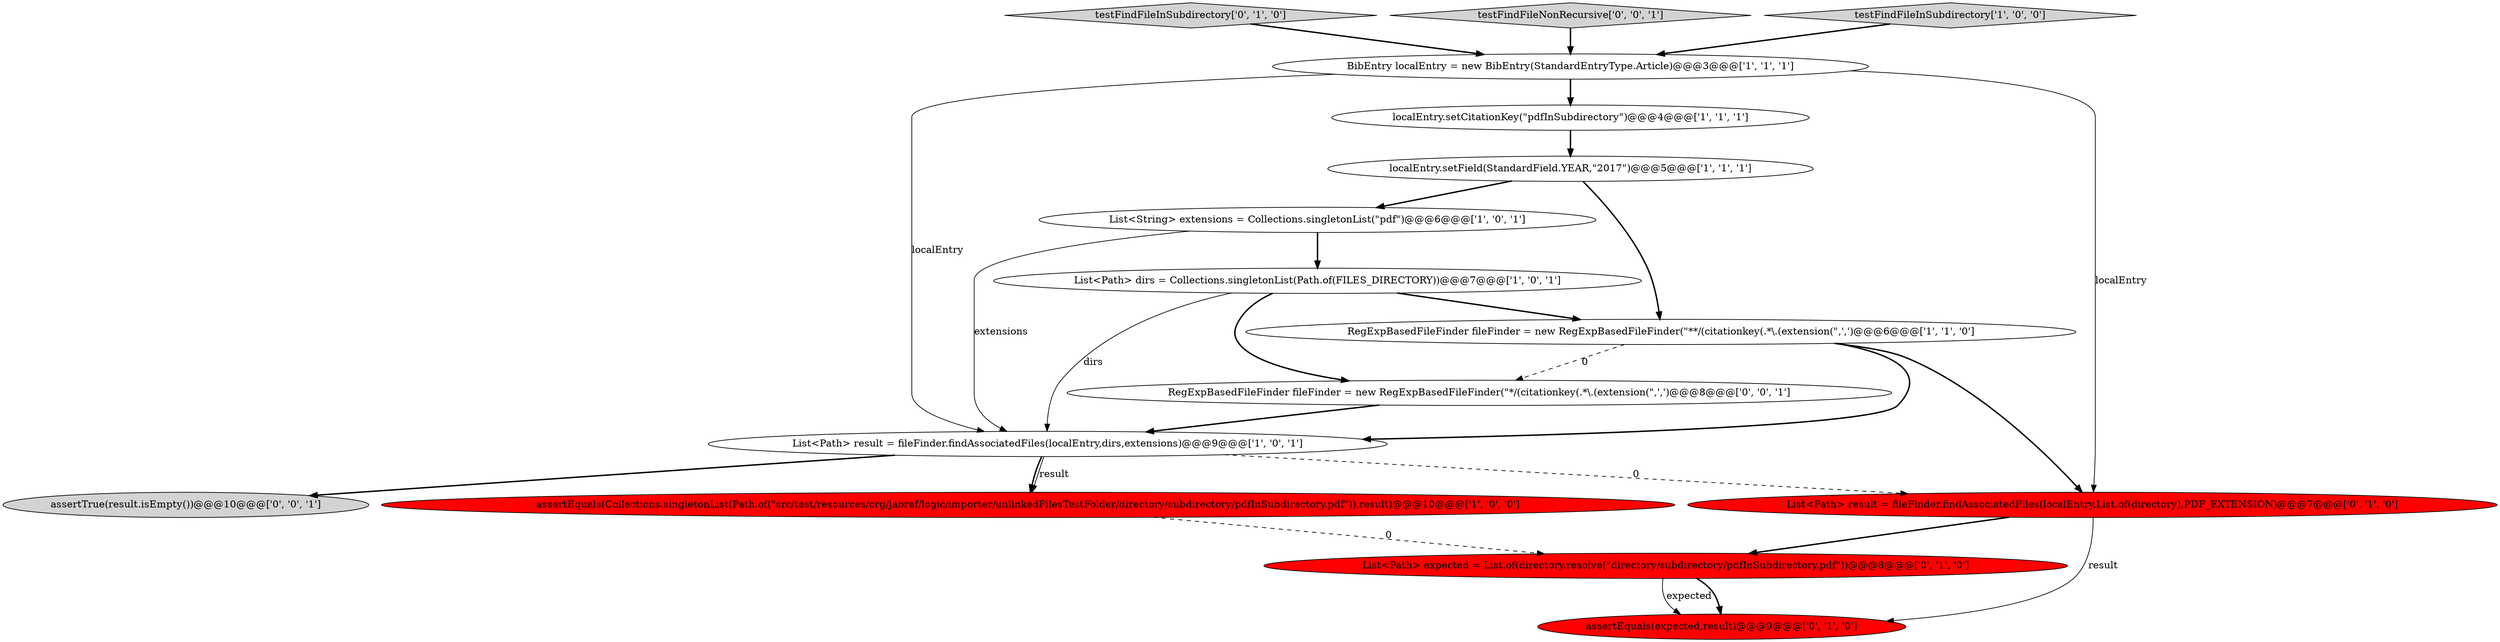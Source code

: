 digraph {
11 [style = filled, label = "testFindFileInSubdirectory['0', '1', '0']", fillcolor = lightgray, shape = diamond image = "AAA0AAABBB2BBB"];
7 [style = filled, label = "List<Path> result = fileFinder.findAssociatedFiles(localEntry,dirs,extensions)@@@9@@@['1', '0', '1']", fillcolor = white, shape = ellipse image = "AAA0AAABBB1BBB"];
14 [style = filled, label = "assertTrue(result.isEmpty())@@@10@@@['0', '0', '1']", fillcolor = lightgray, shape = ellipse image = "AAA0AAABBB3BBB"];
2 [style = filled, label = "assertEquals(Collections.singletonList(Path.of(\"src/test/resources/org/jabref/logic/importer/unlinkedFilesTestFolder/directory/subdirectory/pdfInSubdirectory.pdf\")),result)@@@10@@@['1', '0', '0']", fillcolor = red, shape = ellipse image = "AAA1AAABBB1BBB"];
0 [style = filled, label = "localEntry.setCitationKey(\"pdfInSubdirectory\")@@@4@@@['1', '1', '1']", fillcolor = white, shape = ellipse image = "AAA0AAABBB1BBB"];
3 [style = filled, label = "localEntry.setField(StandardField.YEAR,\"2017\")@@@5@@@['1', '1', '1']", fillcolor = white, shape = ellipse image = "AAA0AAABBB1BBB"];
15 [style = filled, label = "testFindFileNonRecursive['0', '0', '1']", fillcolor = lightgray, shape = diamond image = "AAA0AAABBB3BBB"];
12 [style = filled, label = "assertEquals(expected,result)@@@9@@@['0', '1', '0']", fillcolor = red, shape = ellipse image = "AAA1AAABBB2BBB"];
10 [style = filled, label = "List<Path> expected = List.of(directory.resolve(\"directory/subdirectory/pdfInSubdirectory.pdf\"))@@@8@@@['0', '1', '0']", fillcolor = red, shape = ellipse image = "AAA1AAABBB2BBB"];
8 [style = filled, label = "testFindFileInSubdirectory['1', '0', '0']", fillcolor = lightgray, shape = diamond image = "AAA0AAABBB1BBB"];
4 [style = filled, label = "BibEntry localEntry = new BibEntry(StandardEntryType.Article)@@@3@@@['1', '1', '1']", fillcolor = white, shape = ellipse image = "AAA0AAABBB1BBB"];
6 [style = filled, label = "List<String> extensions = Collections.singletonList(\"pdf\")@@@6@@@['1', '0', '1']", fillcolor = white, shape = ellipse image = "AAA0AAABBB1BBB"];
13 [style = filled, label = "RegExpBasedFileFinder fileFinder = new RegExpBasedFileFinder(\"*/(citationkey(.*\\.(extension(\",',')@@@8@@@['0', '0', '1']", fillcolor = white, shape = ellipse image = "AAA0AAABBB3BBB"];
1 [style = filled, label = "List<Path> dirs = Collections.singletonList(Path.of(FILES_DIRECTORY))@@@7@@@['1', '0', '1']", fillcolor = white, shape = ellipse image = "AAA0AAABBB1BBB"];
9 [style = filled, label = "List<Path> result = fileFinder.findAssociatedFiles(localEntry,List.of(directory),PDF_EXTENSION)@@@7@@@['0', '1', '0']", fillcolor = red, shape = ellipse image = "AAA1AAABBB2BBB"];
5 [style = filled, label = "RegExpBasedFileFinder fileFinder = new RegExpBasedFileFinder(\"**/(citationkey(.*\\.(extension(\",',')@@@6@@@['1', '1', '0']", fillcolor = white, shape = ellipse image = "AAA0AAABBB1BBB"];
1->5 [style = bold, label=""];
0->3 [style = bold, label=""];
5->13 [style = dashed, label="0"];
4->7 [style = solid, label="localEntry"];
5->9 [style = bold, label=""];
6->7 [style = solid, label="extensions"];
9->12 [style = solid, label="result"];
11->4 [style = bold, label=""];
3->6 [style = bold, label=""];
1->7 [style = solid, label="dirs"];
10->12 [style = solid, label="expected"];
9->10 [style = bold, label=""];
4->9 [style = solid, label="localEntry"];
1->13 [style = bold, label=""];
2->10 [style = dashed, label="0"];
4->0 [style = bold, label=""];
7->14 [style = bold, label=""];
6->1 [style = bold, label=""];
3->5 [style = bold, label=""];
10->12 [style = bold, label=""];
7->2 [style = bold, label=""];
13->7 [style = bold, label=""];
7->9 [style = dashed, label="0"];
15->4 [style = bold, label=""];
5->7 [style = bold, label=""];
8->4 [style = bold, label=""];
7->2 [style = solid, label="result"];
}
